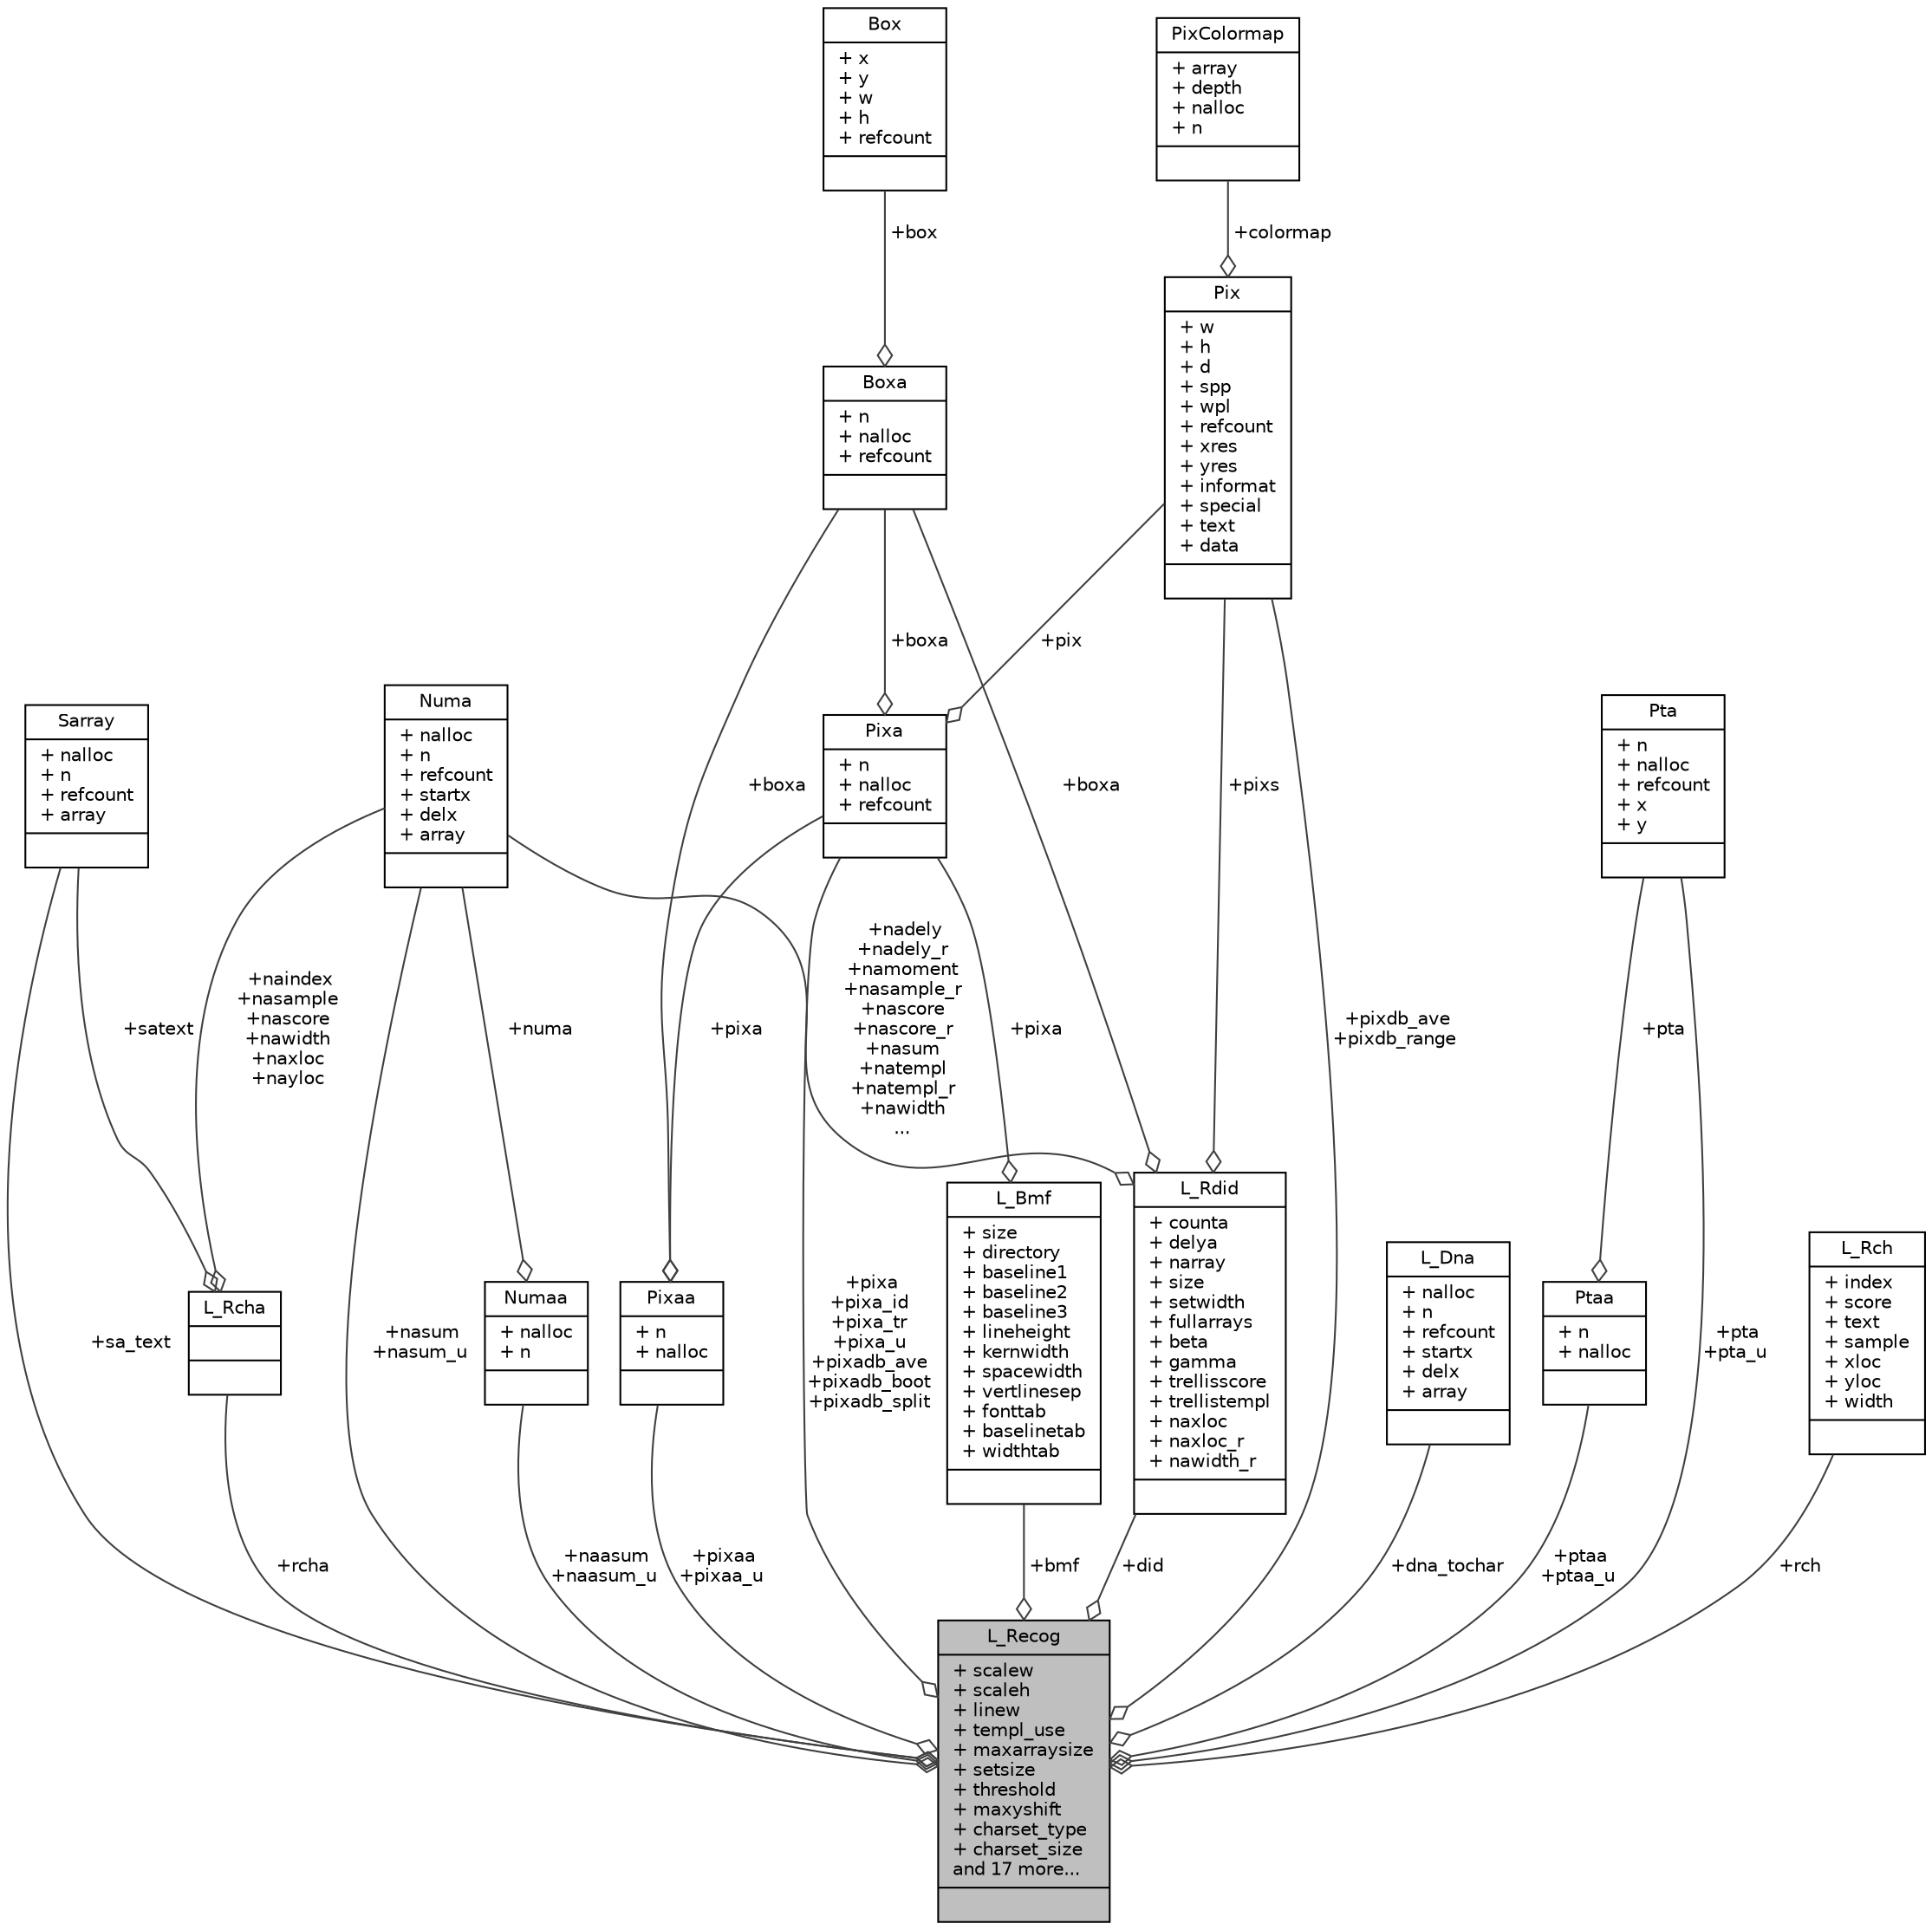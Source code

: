 digraph "L_Recog"
{
 // LATEX_PDF_SIZE
  edge [fontname="Helvetica",fontsize="10",labelfontname="Helvetica",labelfontsize="10"];
  node [fontname="Helvetica",fontsize="10",shape=record];
  Node1 [label="{L_Recog\n|+ scalew\l+ scaleh\l+ linew\l+ templ_use\l+ maxarraysize\l+ setsize\l+ threshold\l+ maxyshift\l+ charset_type\l+ charset_size\land 17 more...\l|}",height=0.2,width=0.4,color="black", fillcolor="grey75", style="filled", fontcolor="black",tooltip=" "];
  Node2 -> Node1 [color="grey25",fontsize="10",style="solid",label=" +sa_text" ,arrowhead="odiamond",fontname="Helvetica"];
  Node2 [label="{Sarray\n|+ nalloc\l+ n\l+ refcount\l+ array\l|}",height=0.2,width=0.4,color="black", fillcolor="white", style="filled",URL="$struct_sarray.html",tooltip=" "];
  Node3 -> Node1 [color="grey25",fontsize="10",style="solid",label=" +dna_tochar" ,arrowhead="odiamond",fontname="Helvetica"];
  Node3 [label="{L_Dna\n|+ nalloc\l+ n\l+ refcount\l+ startx\l+ delx\l+ array\l|}",height=0.2,width=0.4,color="black", fillcolor="white", style="filled",URL="$struct_l___dna.html",tooltip=" "];
  Node4 -> Node1 [color="grey25",fontsize="10",style="solid",label=" +pixaa\n+pixaa_u" ,arrowhead="odiamond",fontname="Helvetica"];
  Node4 [label="{Pixaa\n|+ n\l+ nalloc\l|}",height=0.2,width=0.4,color="black", fillcolor="white", style="filled",URL="$struct_pixaa.html",tooltip=" "];
  Node5 -> Node4 [color="grey25",fontsize="10",style="solid",label=" +pixa" ,arrowhead="odiamond",fontname="Helvetica"];
  Node5 [label="{Pixa\n|+ n\l+ nalloc\l+ refcount\l|}",height=0.2,width=0.4,color="black", fillcolor="white", style="filled",URL="$struct_pixa.html",tooltip=" "];
  Node6 -> Node5 [color="grey25",fontsize="10",style="solid",label=" +pix" ,arrowhead="odiamond",fontname="Helvetica"];
  Node6 [label="{Pix\n|+ w\l+ h\l+ d\l+ spp\l+ wpl\l+ refcount\l+ xres\l+ yres\l+ informat\l+ special\l+ text\l+ data\l|}",height=0.2,width=0.4,color="black", fillcolor="white", style="filled",URL="$struct_pix.html",tooltip=" "];
  Node7 -> Node6 [color="grey25",fontsize="10",style="solid",label=" +colormap" ,arrowhead="odiamond",fontname="Helvetica"];
  Node7 [label="{PixColormap\n|+ array\l+ depth\l+ nalloc\l+ n\l|}",height=0.2,width=0.4,color="black", fillcolor="white", style="filled",URL="$struct_pix_colormap.html",tooltip=" "];
  Node8 -> Node5 [color="grey25",fontsize="10",style="solid",label=" +boxa" ,arrowhead="odiamond",fontname="Helvetica"];
  Node8 [label="{Boxa\n|+ n\l+ nalloc\l+ refcount\l|}",height=0.2,width=0.4,color="black", fillcolor="white", style="filled",URL="$struct_boxa.html",tooltip=" "];
  Node9 -> Node8 [color="grey25",fontsize="10",style="solid",label=" +box" ,arrowhead="odiamond",fontname="Helvetica"];
  Node9 [label="{Box\n|+ x\l+ y\l+ w\l+ h\l+ refcount\l|}",height=0.2,width=0.4,color="black", fillcolor="white", style="filled",URL="$struct_box.html",tooltip=" "];
  Node8 -> Node4 [color="grey25",fontsize="10",style="solid",label=" +boxa" ,arrowhead="odiamond",fontname="Helvetica"];
  Node10 -> Node1 [color="grey25",fontsize="10",style="solid",label=" +ptaa\n+ptaa_u" ,arrowhead="odiamond",fontname="Helvetica"];
  Node10 [label="{Ptaa\n|+ n\l+ nalloc\l|}",height=0.2,width=0.4,color="black", fillcolor="white", style="filled",URL="$struct_ptaa.html",tooltip=" "];
  Node11 -> Node10 [color="grey25",fontsize="10",style="solid",label=" +pta" ,arrowhead="odiamond",fontname="Helvetica"];
  Node11 [label="{Pta\n|+ n\l+ nalloc\l+ refcount\l+ x\l+ y\l|}",height=0.2,width=0.4,color="black", fillcolor="white", style="filled",URL="$struct_pta.html",tooltip=" "];
  Node12 -> Node1 [color="grey25",fontsize="10",style="solid",label=" +naasum\n+naasum_u" ,arrowhead="odiamond",fontname="Helvetica"];
  Node12 [label="{Numaa\n|+ nalloc\l+ n\l|}",height=0.2,width=0.4,color="black", fillcolor="white", style="filled",URL="$struct_numaa.html",tooltip=" "];
  Node13 -> Node12 [color="grey25",fontsize="10",style="solid",label=" +numa" ,arrowhead="odiamond",fontname="Helvetica"];
  Node13 [label="{Numa\n|+ nalloc\l+ n\l+ refcount\l+ startx\l+ delx\l+ array\l|}",height=0.2,width=0.4,color="black", fillcolor="white", style="filled",URL="$struct_numa.html",tooltip=" "];
  Node5 -> Node1 [color="grey25",fontsize="10",style="solid",label=" +pixa\n+pixa_id\n+pixa_tr\n+pixa_u\n+pixadb_ave\n+pixadb_boot\n+pixadb_split" ,arrowhead="odiamond",fontname="Helvetica"];
  Node11 -> Node1 [color="grey25",fontsize="10",style="solid",label=" +pta\n+pta_u" ,arrowhead="odiamond",fontname="Helvetica"];
  Node13 -> Node1 [color="grey25",fontsize="10",style="solid",label=" +nasum\n+nasum_u" ,arrowhead="odiamond",fontname="Helvetica"];
  Node6 -> Node1 [color="grey25",fontsize="10",style="solid",label=" +pixdb_ave\n+pixdb_range" ,arrowhead="odiamond",fontname="Helvetica"];
  Node14 -> Node1 [color="grey25",fontsize="10",style="solid",label=" +bmf" ,arrowhead="odiamond",fontname="Helvetica"];
  Node14 [label="{L_Bmf\n|+ size\l+ directory\l+ baseline1\l+ baseline2\l+ baseline3\l+ lineheight\l+ kernwidth\l+ spacewidth\l+ vertlinesep\l+ fonttab\l+ baselinetab\l+ widthtab\l|}",height=0.2,width=0.4,color="black", fillcolor="white", style="filled",URL="$struct_l___bmf.html",tooltip=" "];
  Node5 -> Node14 [color="grey25",fontsize="10",style="solid",label=" +pixa" ,arrowhead="odiamond",fontname="Helvetica"];
  Node15 -> Node1 [color="grey25",fontsize="10",style="solid",label=" +did" ,arrowhead="odiamond",fontname="Helvetica"];
  Node15 [label="{L_Rdid\n|+ counta\l+ delya\l+ narray\l+ size\l+ setwidth\l+ fullarrays\l+ beta\l+ gamma\l+ trellisscore\l+ trellistempl\l+ naxloc\l+ naxloc_r\l+ nawidth_r\l|}",height=0.2,width=0.4,color="black", fillcolor="white", style="filled",URL="$struct_l___rdid.html",tooltip=" "];
  Node6 -> Node15 [color="grey25",fontsize="10",style="solid",label=" +pixs" ,arrowhead="odiamond",fontname="Helvetica"];
  Node13 -> Node15 [color="grey25",fontsize="10",style="solid",label=" +nadely\n+nadely_r\n+namoment\n+nasample_r\n+nascore\n+nascore_r\n+nasum\n+natempl\n+natempl_r\n+nawidth\n..." ,arrowhead="odiamond",fontname="Helvetica"];
  Node8 -> Node15 [color="grey25",fontsize="10",style="solid",label=" +boxa" ,arrowhead="odiamond",fontname="Helvetica"];
  Node16 -> Node1 [color="grey25",fontsize="10",style="solid",label=" +rch" ,arrowhead="odiamond",fontname="Helvetica"];
  Node16 [label="{L_Rch\n|+ index\l+ score\l+ text\l+ sample\l+ xloc\l+ yloc\l+ width\l|}",height=0.2,width=0.4,color="black", fillcolor="white", style="filled",URL="$struct_l___rch.html",tooltip=" "];
  Node17 -> Node1 [color="grey25",fontsize="10",style="solid",label=" +rcha" ,arrowhead="odiamond",fontname="Helvetica"];
  Node17 [label="{L_Rcha\n||}",height=0.2,width=0.4,color="black", fillcolor="white", style="filled",URL="$struct_l___rcha.html",tooltip=" "];
  Node13 -> Node17 [color="grey25",fontsize="10",style="solid",label=" +naindex\n+nasample\n+nascore\n+nawidth\n+naxloc\n+nayloc" ,arrowhead="odiamond",fontname="Helvetica"];
  Node2 -> Node17 [color="grey25",fontsize="10",style="solid",label=" +satext" ,arrowhead="odiamond",fontname="Helvetica"];
}
